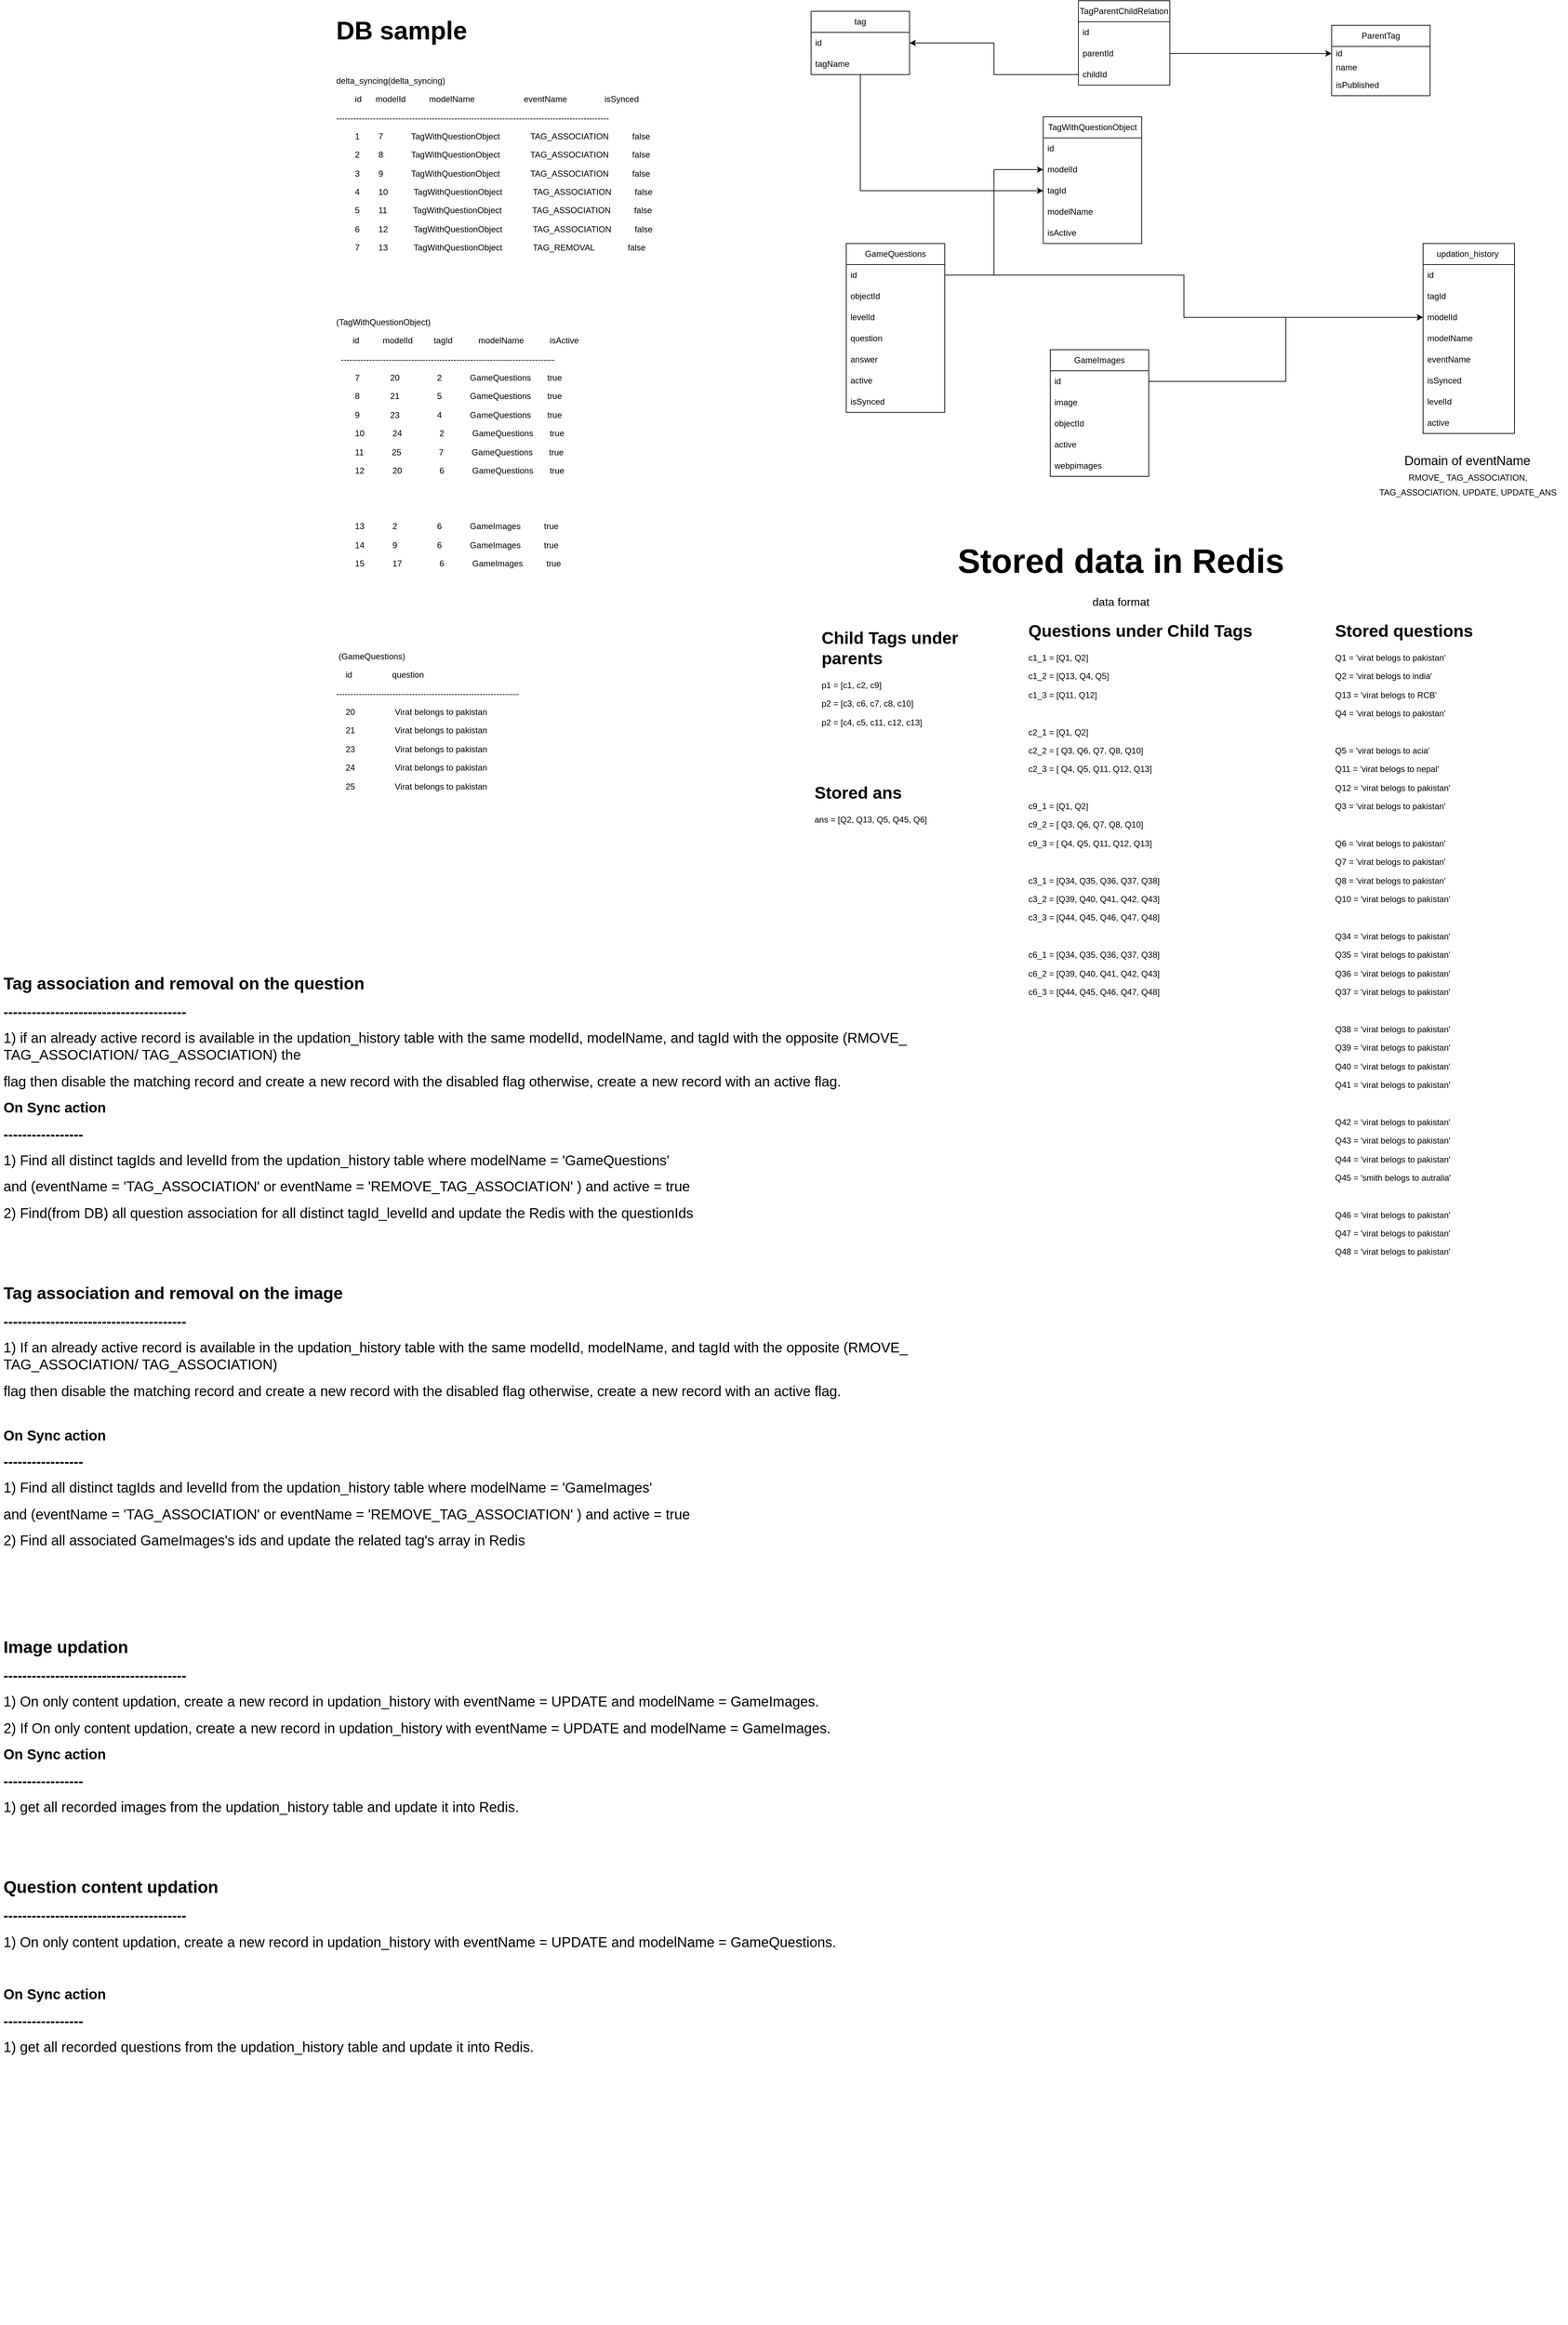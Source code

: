 <mxfile version="20.8.1" type="github">
  <diagram id="pn7QtyfDzhDfdzI91Lx6" name="Page-1">
    <mxGraphModel dx="3817" dy="2178" grid="1" gridSize="10" guides="1" tooltips="1" connect="1" arrows="1" fold="1" page="1" pageScale="1" pageWidth="827" pageHeight="1169" math="0" shadow="0">
      <root>
        <mxCell id="0" />
        <mxCell id="1" parent="0" />
        <mxCell id="H_lcCwCGOFw28XVvDMrc-1" value="TagWithQuestionObject" style="swimlane;fontStyle=0;childLayout=stackLayout;horizontal=1;startSize=30;horizontalStack=0;resizeParent=1;resizeParentMax=0;resizeLast=0;collapsible=1;marginBottom=0;whiteSpace=wrap;html=1;" parent="1" vertex="1">
          <mxGeometry x="40" y="109" width="140" height="180" as="geometry">
            <mxRectangle x="-160" y="110" width="170" height="30" as="alternateBounds" />
          </mxGeometry>
        </mxCell>
        <mxCell id="H_lcCwCGOFw28XVvDMrc-2" value="&lt;div style=&quot;text-align: center;&quot;&gt;&lt;span style=&quot;background-color: initial;&quot;&gt;id&lt;/span&gt;&lt;/div&gt;" style="text;strokeColor=none;fillColor=none;align=left;verticalAlign=middle;spacingLeft=4;spacingRight=4;overflow=hidden;points=[[0,0.5],[1,0.5]];portConstraint=eastwest;rotatable=0;whiteSpace=wrap;html=1;" parent="H_lcCwCGOFw28XVvDMrc-1" vertex="1">
          <mxGeometry y="30" width="140" height="30" as="geometry" />
        </mxCell>
        <mxCell id="H_lcCwCGOFw28XVvDMrc-26" value="&lt;span style=&quot;text-align: center;&quot;&gt;modelId&lt;/span&gt;" style="text;strokeColor=none;fillColor=none;align=left;verticalAlign=middle;spacingLeft=4;spacingRight=4;overflow=hidden;points=[[0,0.5],[1,0.5]];portConstraint=eastwest;rotatable=0;whiteSpace=wrap;html=1;" parent="H_lcCwCGOFw28XVvDMrc-1" vertex="1">
          <mxGeometry y="60" width="140" height="30" as="geometry" />
        </mxCell>
        <mxCell id="H_lcCwCGOFw28XVvDMrc-3" value="&lt;div style=&quot;border-color: var(--border-color); text-align: center;&quot;&gt;tagId&lt;/div&gt;" style="text;strokeColor=none;fillColor=none;align=left;verticalAlign=middle;spacingLeft=4;spacingRight=4;overflow=hidden;points=[[0,0.5],[1,0.5]];portConstraint=eastwest;rotatable=0;whiteSpace=wrap;html=1;" parent="H_lcCwCGOFw28XVvDMrc-1" vertex="1">
          <mxGeometry y="90" width="140" height="30" as="geometry" />
        </mxCell>
        <mxCell id="H_lcCwCGOFw28XVvDMrc-4" value="&lt;div style=&quot;border-color: var(--border-color); text-align: center;&quot;&gt;modelName&lt;/div&gt;" style="text;strokeColor=none;fillColor=none;align=left;verticalAlign=middle;spacingLeft=4;spacingRight=4;overflow=hidden;points=[[0,0.5],[1,0.5]];portConstraint=eastwest;rotatable=0;whiteSpace=wrap;html=1;" parent="H_lcCwCGOFw28XVvDMrc-1" vertex="1">
          <mxGeometry y="120" width="140" height="30" as="geometry" />
        </mxCell>
        <mxCell id="H_lcCwCGOFw28XVvDMrc-7" value="&lt;span style=&quot;text-align: center;&quot;&gt;isActive&lt;/span&gt;" style="text;strokeColor=none;fillColor=none;align=left;verticalAlign=middle;spacingLeft=4;spacingRight=4;overflow=hidden;points=[[0,0.5],[1,0.5]];portConstraint=eastwest;rotatable=0;whiteSpace=wrap;html=1;" parent="H_lcCwCGOFw28XVvDMrc-1" vertex="1">
          <mxGeometry y="150" width="140" height="30" as="geometry" />
        </mxCell>
        <mxCell id="H_lcCwCGOFw28XVvDMrc-8" value="TagParentChildRelation" style="swimlane;fontStyle=0;childLayout=stackLayout;horizontal=1;startSize=30;horizontalStack=0;resizeParent=1;resizeParentMax=0;resizeLast=0;collapsible=1;marginBottom=0;whiteSpace=wrap;html=1;" parent="1" vertex="1">
          <mxGeometry x="90" y="-56" width="130" height="120" as="geometry">
            <mxRectangle x="-160" y="110" width="170" height="30" as="alternateBounds" />
          </mxGeometry>
        </mxCell>
        <mxCell id="H_lcCwCGOFw28XVvDMrc-9" value="&lt;div style=&quot;text-align: center;&quot;&gt;id&lt;/div&gt;" style="text;strokeColor=none;fillColor=none;align=left;verticalAlign=middle;spacingLeft=4;spacingRight=4;overflow=hidden;points=[[0,0.5],[1,0.5]];portConstraint=eastwest;rotatable=0;whiteSpace=wrap;html=1;" parent="H_lcCwCGOFw28XVvDMrc-8" vertex="1">
          <mxGeometry y="30" width="130" height="30" as="geometry" />
        </mxCell>
        <mxCell id="H_lcCwCGOFw28XVvDMrc-24" value="&lt;div style=&quot;text-align: center;&quot;&gt;&lt;span style=&quot;background-color: initial;&quot;&gt;parentId&lt;/span&gt;&lt;/div&gt;" style="text;strokeColor=none;fillColor=none;align=left;verticalAlign=middle;spacingLeft=4;spacingRight=4;overflow=hidden;points=[[0,0.5],[1,0.5]];portConstraint=eastwest;rotatable=0;whiteSpace=wrap;html=1;" parent="H_lcCwCGOFw28XVvDMrc-8" vertex="1">
          <mxGeometry y="60" width="130" height="30" as="geometry" />
        </mxCell>
        <mxCell id="H_lcCwCGOFw28XVvDMrc-10" value="&lt;div style=&quot;border-color: var(--border-color); text-align: center;&quot;&gt;childId&lt;br&gt;&lt;/div&gt;" style="text;strokeColor=none;fillColor=none;align=left;verticalAlign=middle;spacingLeft=4;spacingRight=4;overflow=hidden;points=[[0,0.5],[1,0.5]];portConstraint=eastwest;rotatable=0;whiteSpace=wrap;html=1;" parent="H_lcCwCGOFw28XVvDMrc-8" vertex="1">
          <mxGeometry y="90" width="130" height="30" as="geometry" />
        </mxCell>
        <mxCell id="H_lcCwCGOFw28XVvDMrc-41" style="edgeStyle=orthogonalEdgeStyle;rounded=0;orthogonalLoop=1;jettySize=auto;html=1;entryX=0;entryY=0.5;entryDx=0;entryDy=0;" parent="1" source="H_lcCwCGOFw28XVvDMrc-14" target="H_lcCwCGOFw28XVvDMrc-3" edge="1">
          <mxGeometry relative="1" as="geometry" />
        </mxCell>
        <mxCell id="H_lcCwCGOFw28XVvDMrc-14" value="tag" style="swimlane;fontStyle=0;childLayout=stackLayout;horizontal=1;startSize=30;horizontalStack=0;resizeParent=1;resizeParentMax=0;resizeLast=0;collapsible=1;marginBottom=0;whiteSpace=wrap;html=1;" parent="1" vertex="1">
          <mxGeometry x="-290" y="-41" width="140" height="90" as="geometry">
            <mxRectangle x="-160" y="110" width="170" height="30" as="alternateBounds" />
          </mxGeometry>
        </mxCell>
        <mxCell id="H_lcCwCGOFw28XVvDMrc-15" value="&lt;div style=&quot;text-align: center;&quot;&gt;id&lt;/div&gt;" style="text;strokeColor=none;fillColor=none;align=left;verticalAlign=middle;spacingLeft=4;spacingRight=4;overflow=hidden;points=[[0,0.5],[1,0.5]];portConstraint=eastwest;rotatable=0;whiteSpace=wrap;html=1;" parent="H_lcCwCGOFw28XVvDMrc-14" vertex="1">
          <mxGeometry y="30" width="140" height="30" as="geometry" />
        </mxCell>
        <mxCell id="H_lcCwCGOFw28XVvDMrc-22" value="&lt;div style=&quot;text-align: center;&quot;&gt;tagName&lt;/div&gt;" style="text;strokeColor=none;fillColor=none;align=left;verticalAlign=middle;spacingLeft=4;spacingRight=4;overflow=hidden;points=[[0,0.5],[1,0.5]];portConstraint=eastwest;rotatable=0;whiteSpace=wrap;html=1;" parent="H_lcCwCGOFw28XVvDMrc-14" vertex="1">
          <mxGeometry y="60" width="140" height="30" as="geometry" />
        </mxCell>
        <mxCell id="H_lcCwCGOFw28XVvDMrc-18" value="&lt;span style=&quot;&quot;&gt;ParentTag&lt;/span&gt;" style="swimlane;fontStyle=0;childLayout=stackLayout;horizontal=1;startSize=30;horizontalStack=0;resizeParent=1;resizeParentMax=0;resizeLast=0;collapsible=1;marginBottom=0;whiteSpace=wrap;html=1;" parent="1" vertex="1">
          <mxGeometry x="450" y="-21" width="140" height="100" as="geometry">
            <mxRectangle x="-160" y="110" width="170" height="30" as="alternateBounds" />
          </mxGeometry>
        </mxCell>
        <mxCell id="H_lcCwCGOFw28XVvDMrc-19" value="&lt;div style=&quot;text-align: center;&quot;&gt;id&lt;/div&gt;" style="text;strokeColor=none;fillColor=none;align=left;verticalAlign=middle;spacingLeft=4;spacingRight=4;overflow=hidden;points=[[0,0.5],[1,0.5]];portConstraint=eastwest;rotatable=0;whiteSpace=wrap;html=1;" parent="H_lcCwCGOFw28XVvDMrc-18" vertex="1">
          <mxGeometry y="30" width="140" height="20" as="geometry" />
        </mxCell>
        <mxCell id="H_lcCwCGOFw28XVvDMrc-25" value="&lt;div style=&quot;text-align: center;&quot;&gt;&lt;span style=&quot;&quot;&gt;name&lt;/span&gt;&lt;br&gt;&lt;/div&gt;" style="text;strokeColor=none;fillColor=none;align=left;verticalAlign=middle;spacingLeft=4;spacingRight=4;overflow=hidden;points=[[0,0.5],[1,0.5]];portConstraint=eastwest;rotatable=0;whiteSpace=wrap;html=1;" parent="H_lcCwCGOFw28XVvDMrc-18" vertex="1">
          <mxGeometry y="50" width="140" height="20" as="geometry" />
        </mxCell>
        <mxCell id="H_lcCwCGOFw28XVvDMrc-20" value="&lt;div style=&quot;border-color: var(--border-color); text-align: center;&quot;&gt;&lt;span style=&quot;&quot;&gt;isPublished&lt;/span&gt;&lt;br&gt;&lt;/div&gt;" style="text;strokeColor=none;fillColor=none;align=left;verticalAlign=middle;spacingLeft=4;spacingRight=4;overflow=hidden;points=[[0,0.5],[1,0.5]];portConstraint=eastwest;rotatable=0;whiteSpace=wrap;html=1;" parent="H_lcCwCGOFw28XVvDMrc-18" vertex="1">
          <mxGeometry y="70" width="140" height="30" as="geometry" />
        </mxCell>
        <mxCell id="H_lcCwCGOFw28XVvDMrc-29" style="edgeStyle=orthogonalEdgeStyle;rounded=0;orthogonalLoop=1;jettySize=auto;html=1;entryX=0;entryY=0.5;entryDx=0;entryDy=0;" parent="1" source="H_lcCwCGOFw28XVvDMrc-24" target="H_lcCwCGOFw28XVvDMrc-19" edge="1">
          <mxGeometry relative="1" as="geometry" />
        </mxCell>
        <mxCell id="H_lcCwCGOFw28XVvDMrc-30" style="edgeStyle=orthogonalEdgeStyle;rounded=0;orthogonalLoop=1;jettySize=auto;html=1;entryX=1;entryY=0.5;entryDx=0;entryDy=0;" parent="1" source="H_lcCwCGOFw28XVvDMrc-10" target="H_lcCwCGOFw28XVvDMrc-15" edge="1">
          <mxGeometry relative="1" as="geometry" />
        </mxCell>
        <mxCell id="H_lcCwCGOFw28XVvDMrc-32" value="&lt;div style=&quot;border-color: var(--border-color);&quot;&gt;GameQuestions&lt;/div&gt;" style="swimlane;fontStyle=0;childLayout=stackLayout;horizontal=1;startSize=30;horizontalStack=0;resizeParent=1;resizeParentMax=0;resizeLast=0;collapsible=1;marginBottom=0;whiteSpace=wrap;html=1;" parent="1" vertex="1">
          <mxGeometry x="-240" y="289" width="140" height="240" as="geometry">
            <mxRectangle x="-160" y="110" width="170" height="30" as="alternateBounds" />
          </mxGeometry>
        </mxCell>
        <mxCell id="H_lcCwCGOFw28XVvDMrc-33" value="&lt;div style=&quot;text-align: center;&quot;&gt;&lt;span style=&quot;background-color: initial;&quot;&gt;id&lt;/span&gt;&lt;/div&gt;" style="text;strokeColor=none;fillColor=none;align=left;verticalAlign=middle;spacingLeft=4;spacingRight=4;overflow=hidden;points=[[0,0.5],[1,0.5]];portConstraint=eastwest;rotatable=0;whiteSpace=wrap;html=1;" parent="H_lcCwCGOFw28XVvDMrc-32" vertex="1">
          <mxGeometry y="30" width="140" height="30" as="geometry" />
        </mxCell>
        <mxCell id="H_lcCwCGOFw28XVvDMrc-34" value="&lt;div style=&quot;border-color: var(--border-color); text-align: center;&quot;&gt;objectId&lt;/div&gt;" style="text;strokeColor=none;fillColor=none;align=left;verticalAlign=middle;spacingLeft=4;spacingRight=4;overflow=hidden;points=[[0,0.5],[1,0.5]];portConstraint=eastwest;rotatable=0;whiteSpace=wrap;html=1;" parent="H_lcCwCGOFw28XVvDMrc-32" vertex="1">
          <mxGeometry y="60" width="140" height="30" as="geometry" />
        </mxCell>
        <mxCell id="H_lcCwCGOFw28XVvDMrc-35" value="&lt;div style=&quot;border-color: var(--border-color); text-align: center;&quot;&gt;&lt;div style=&quot;border-color: var(--border-color);&quot;&gt;levelId&lt;/div&gt;&lt;/div&gt;" style="text;strokeColor=none;fillColor=none;align=left;verticalAlign=middle;spacingLeft=4;spacingRight=4;overflow=hidden;points=[[0,0.5],[1,0.5]];portConstraint=eastwest;rotatable=0;whiteSpace=wrap;html=1;" parent="H_lcCwCGOFw28XVvDMrc-32" vertex="1">
          <mxGeometry y="90" width="140" height="30" as="geometry" />
        </mxCell>
        <mxCell id="H_lcCwCGOFw28XVvDMrc-36" value="&lt;div style=&quot;border-color: var(--border-color); text-align: center;&quot;&gt;&lt;div style=&quot;border-color: var(--border-color);&quot;&gt;question&lt;/div&gt;&lt;/div&gt;" style="text;strokeColor=none;fillColor=none;align=left;verticalAlign=middle;spacingLeft=4;spacingRight=4;overflow=hidden;points=[[0,0.5],[1,0.5]];portConstraint=eastwest;rotatable=0;whiteSpace=wrap;html=1;" parent="H_lcCwCGOFw28XVvDMrc-32" vertex="1">
          <mxGeometry y="120" width="140" height="30" as="geometry" />
        </mxCell>
        <mxCell id="H_lcCwCGOFw28XVvDMrc-37" value="&lt;div style=&quot;border-color: var(--border-color); text-align: center;&quot;&gt;answer&lt;/div&gt;" style="text;strokeColor=none;fillColor=none;align=left;verticalAlign=middle;spacingLeft=4;spacingRight=4;overflow=hidden;points=[[0,0.5],[1,0.5]];portConstraint=eastwest;rotatable=0;whiteSpace=wrap;html=1;" parent="H_lcCwCGOFw28XVvDMrc-32" vertex="1">
          <mxGeometry y="150" width="140" height="30" as="geometry" />
        </mxCell>
        <mxCell id="H_lcCwCGOFw28XVvDMrc-38" value="&lt;div style=&quot;border-color: var(--border-color); text-align: center;&quot;&gt;active&lt;/div&gt;" style="text;strokeColor=none;fillColor=none;align=left;verticalAlign=middle;spacingLeft=4;spacingRight=4;overflow=hidden;points=[[0,0.5],[1,0.5]];portConstraint=eastwest;rotatable=0;whiteSpace=wrap;html=1;" parent="H_lcCwCGOFw28XVvDMrc-32" vertex="1">
          <mxGeometry y="180" width="140" height="30" as="geometry" />
        </mxCell>
        <mxCell id="H_lcCwCGOFw28XVvDMrc-39" value="&lt;span style=&quot;text-align: center;&quot;&gt;isSynced&lt;/span&gt;" style="text;strokeColor=none;fillColor=none;align=left;verticalAlign=middle;spacingLeft=4;spacingRight=4;overflow=hidden;points=[[0,0.5],[1,0.5]];portConstraint=eastwest;rotatable=0;whiteSpace=wrap;html=1;" parent="H_lcCwCGOFw28XVvDMrc-32" vertex="1">
          <mxGeometry y="210" width="140" height="30" as="geometry" />
        </mxCell>
        <mxCell id="H_lcCwCGOFw28XVvDMrc-40" style="edgeStyle=orthogonalEdgeStyle;rounded=0;orthogonalLoop=1;jettySize=auto;html=1;entryX=0;entryY=0.5;entryDx=0;entryDy=0;" parent="1" source="H_lcCwCGOFw28XVvDMrc-33" target="H_lcCwCGOFw28XVvDMrc-26" edge="1">
          <mxGeometry relative="1" as="geometry" />
        </mxCell>
        <mxCell id="H_lcCwCGOFw28XVvDMrc-42" value="&lt;h1&gt;Child Tags under parents&amp;nbsp;&lt;/h1&gt;&lt;p&gt;p1 = [c1, c2, c9]&lt;/p&gt;&lt;p&gt;p2 = [c3, c6, c7, c8, c10]&lt;/p&gt;&lt;p&gt;p2 = [c4, c5, c11, c12, c13]&lt;/p&gt;" style="text;html=1;strokeColor=none;fillColor=none;spacing=5;spacingTop=-20;whiteSpace=wrap;overflow=hidden;rounded=0;" parent="1" vertex="1">
          <mxGeometry x="-280" y="830" width="270" height="150" as="geometry" />
        </mxCell>
        <mxCell id="H_lcCwCGOFw28XVvDMrc-43" value="&lt;h1&gt;Questions under Child Tags&lt;/h1&gt;&lt;p&gt;c1_1 = [Q1, Q2]&lt;/p&gt;&lt;p&gt;c1_2 = [Q13, Q4, Q5]&lt;/p&gt;&lt;p&gt;c1_3 = [Q11, Q12]&lt;/p&gt;&lt;p&gt;&lt;br&gt;&lt;/p&gt;&lt;p&gt;c2_1 = [Q1, Q2]&lt;/p&gt;&lt;p&gt;c2_2 = [ Q3, Q6, Q7, Q8, Q10]&lt;/p&gt;&lt;p&gt;c2_3 = [ Q4, Q5, Q11, Q12, Q13]&lt;/p&gt;&lt;p&gt;&lt;br&gt;&lt;/p&gt;&lt;p&gt;c9_1 = [Q1, Q2]&lt;/p&gt;&lt;p&gt;c9_2 = [ Q3, Q6, Q7, Q8, Q10]&lt;/p&gt;&lt;p&gt;c9_3 = [ Q4, Q5, Q11, Q12, Q13]&lt;/p&gt;&lt;p&gt;&lt;br&gt;&lt;/p&gt;&lt;p&gt;c3_1 = [Q34, Q35, Q36, Q37, Q38]&lt;/p&gt;&lt;p&gt;c3_2 = [Q39, Q40, Q41, Q42, Q43]&lt;/p&gt;&lt;p&gt;c3_3 = [Q44, Q45, Q46, Q47, Q48]&lt;/p&gt;&lt;p&gt;&lt;br&gt;&lt;/p&gt;&lt;p&gt;c6_1 = [Q34, Q35, Q36, Q37, Q38]&lt;/p&gt;&lt;p&gt;c6_2 = [Q39, Q40, Q41, Q42, Q43]&lt;/p&gt;&lt;p&gt;c6_3 = [Q44, Q45, Q46, Q47, Q48]&lt;/p&gt;" style="text;html=1;strokeColor=none;fillColor=none;spacing=5;spacingTop=-20;whiteSpace=wrap;overflow=hidden;rounded=0;" parent="1" vertex="1">
          <mxGeometry x="14" y="820" width="400" height="590" as="geometry" />
        </mxCell>
        <mxCell id="H_lcCwCGOFw28XVvDMrc-44" value="&lt;h1&gt;Stored questions&amp;nbsp;&lt;/h1&gt;&lt;p&gt;Q1 = &#39;virat belogs to pakistan&#39;&amp;nbsp;&lt;/p&gt;&lt;p&gt;Q2 = &#39;virat belogs to india&#39;&amp;nbsp;&lt;/p&gt;&lt;p&gt;Q13 = &#39;virat belogs to RCB&#39;&lt;/p&gt;&lt;p&gt;Q4 = &#39;virat belogs to pakistan&#39;&lt;/p&gt;&lt;p&gt;&lt;br&gt;&lt;/p&gt;&lt;p&gt;Q5 = &#39;virat belogs to acia&#39;&amp;nbsp;&lt;/p&gt;&lt;p&gt;Q11 = &#39;virat belogs to nepal&#39;&lt;/p&gt;&lt;p&gt;Q12 = &#39;virat belogs to pakistan&#39;&lt;/p&gt;&lt;p&gt;Q3 = &#39;virat belogs to pakistan&#39;&lt;/p&gt;&lt;p&gt;&lt;br&gt;&lt;/p&gt;&lt;p&gt;Q6 = &#39;virat belogs to pakistan&#39;&amp;nbsp;&lt;/p&gt;&lt;p&gt;Q7 = &#39;virat belogs to pakistan&#39;&amp;nbsp;&lt;/p&gt;&lt;p&gt;Q8 = &#39;virat belogs to pakistan&#39;&amp;nbsp;&lt;/p&gt;&lt;p&gt;Q10 = &#39;virat belogs to pakistan&#39;&lt;/p&gt;&lt;p&gt;&lt;br&gt;&lt;/p&gt;&lt;p&gt;Q34 = &#39;virat belogs to pakistan&#39;&lt;/p&gt;&lt;p&gt;Q35 = &#39;virat belogs to pakistan&#39;&lt;/p&gt;&lt;p&gt;Q36 = &#39;virat belogs to pakistan&#39;&lt;/p&gt;&lt;p&gt;Q37 = &#39;virat belogs to pakistan&#39;&lt;/p&gt;&lt;p&gt;&lt;br&gt;&lt;/p&gt;&lt;p&gt;Q38 = &#39;virat belogs to pakistan&#39;&lt;/p&gt;&lt;p&gt;Q39 = &#39;virat belogs to pakistan&#39;&lt;/p&gt;&lt;p&gt;Q40 = &#39;virat belogs to pakistan&#39;&lt;/p&gt;&lt;p&gt;Q41 = &#39;virat belogs to pakistan&#39;&lt;/p&gt;&lt;p&gt;&lt;br&gt;&lt;/p&gt;&lt;p&gt;Q42 = &#39;virat belogs to pakistan&#39;&lt;/p&gt;&lt;p&gt;Q43 = &#39;virat belogs to pakistan&#39;&lt;/p&gt;&lt;p&gt;Q44 = &#39;virat belogs to pakistan&#39;&lt;/p&gt;&lt;p&gt;Q45 = &#39;smith belogs to autralia&#39;&lt;/p&gt;&lt;p&gt;&lt;br&gt;&lt;/p&gt;&lt;p&gt;Q46 = &#39;virat belogs to pakistan&#39;&lt;/p&gt;&lt;p&gt;Q47 = &#39;virat belogs to pakistan&#39;&lt;/p&gt;&lt;p&gt;Q48 = &#39;virat belogs to pakistan&#39;&lt;/p&gt;" style="text;html=1;strokeColor=none;fillColor=none;spacing=5;spacingTop=-20;whiteSpace=wrap;overflow=hidden;rounded=0;" parent="1" vertex="1">
          <mxGeometry x="450" y="820" width="326" height="970" as="geometry" />
        </mxCell>
        <mxCell id="H_lcCwCGOFw28XVvDMrc-45" value="&lt;h1&gt;Stored ans&lt;/h1&gt;&lt;p&gt;ans = [Q2, Q13, Q5, Q45, Q6]&lt;br&gt;&lt;/p&gt;" style="text;html=1;strokeColor=none;fillColor=none;spacing=5;spacingTop=-20;whiteSpace=wrap;overflow=hidden;rounded=0;" parent="1" vertex="1">
          <mxGeometry x="-290" y="1050" width="270" height="120" as="geometry" />
        </mxCell>
        <mxCell id="H_lcCwCGOFw28XVvDMrc-47" value="updation_history&amp;nbsp;" style="swimlane;fontStyle=0;childLayout=stackLayout;horizontal=1;startSize=30;horizontalStack=0;resizeParent=1;resizeParentMax=0;resizeLast=0;collapsible=1;marginBottom=0;whiteSpace=wrap;html=1;" parent="1" vertex="1">
          <mxGeometry x="580" y="289" width="130" height="270" as="geometry">
            <mxRectangle x="-160" y="110" width="170" height="30" as="alternateBounds" />
          </mxGeometry>
        </mxCell>
        <mxCell id="H_lcCwCGOFw28XVvDMrc-48" value="&lt;div style=&quot;text-align: center;&quot;&gt;id&lt;/div&gt;" style="text;strokeColor=none;fillColor=none;align=left;verticalAlign=middle;spacingLeft=4;spacingRight=4;overflow=hidden;points=[[0,0.5],[1,0.5]];portConstraint=eastwest;rotatable=0;whiteSpace=wrap;html=1;" parent="H_lcCwCGOFw28XVvDMrc-47" vertex="1">
          <mxGeometry y="30" width="130" height="30" as="geometry" />
        </mxCell>
        <mxCell id="H_lcCwCGOFw28XVvDMrc-49" value="&lt;div style=&quot;text-align: center;&quot;&gt;tagId&lt;/div&gt;" style="text;strokeColor=none;fillColor=none;align=left;verticalAlign=middle;spacingLeft=4;spacingRight=4;overflow=hidden;points=[[0,0.5],[1,0.5]];portConstraint=eastwest;rotatable=0;whiteSpace=wrap;html=1;" parent="H_lcCwCGOFw28XVvDMrc-47" vertex="1">
          <mxGeometry y="60" width="130" height="30" as="geometry" />
        </mxCell>
        <mxCell id="3YCr8QV62pMO8RFJuPsM-1" value="&lt;div style=&quot;text-align: center;&quot;&gt;modelId&lt;/div&gt;" style="text;strokeColor=none;fillColor=none;align=left;verticalAlign=middle;spacingLeft=4;spacingRight=4;overflow=hidden;points=[[0,0.5],[1,0.5]];portConstraint=eastwest;rotatable=0;whiteSpace=wrap;html=1;" vertex="1" parent="H_lcCwCGOFw28XVvDMrc-47">
          <mxGeometry y="90" width="130" height="30" as="geometry" />
        </mxCell>
        <mxCell id="H_lcCwCGOFw28XVvDMrc-50" value="&lt;div style=&quot;border-color: var(--border-color); text-align: center;&quot;&gt;modelName&lt;/div&gt;" style="text;strokeColor=none;fillColor=none;align=left;verticalAlign=middle;spacingLeft=4;spacingRight=4;overflow=hidden;points=[[0,0.5],[1,0.5]];portConstraint=eastwest;rotatable=0;whiteSpace=wrap;html=1;" parent="H_lcCwCGOFw28XVvDMrc-47" vertex="1">
          <mxGeometry y="120" width="130" height="30" as="geometry" />
        </mxCell>
        <mxCell id="H_lcCwCGOFw28XVvDMrc-51" value="&lt;div style=&quot;border-color: var(--border-color); text-align: center;&quot;&gt;eventName&lt;/div&gt;" style="text;strokeColor=none;fillColor=none;align=left;verticalAlign=middle;spacingLeft=4;spacingRight=4;overflow=hidden;points=[[0,0.5],[1,0.5]];portConstraint=eastwest;rotatable=0;whiteSpace=wrap;html=1;" parent="H_lcCwCGOFw28XVvDMrc-47" vertex="1">
          <mxGeometry y="150" width="130" height="30" as="geometry" />
        </mxCell>
        <mxCell id="H_lcCwCGOFw28XVvDMrc-52" value="&lt;div style=&quot;border-color: var(--border-color); text-align: center;&quot;&gt;isSynced&lt;br&gt;&lt;/div&gt;" style="text;strokeColor=none;fillColor=none;align=left;verticalAlign=middle;spacingLeft=4;spacingRight=4;overflow=hidden;points=[[0,0.5],[1,0.5]];portConstraint=eastwest;rotatable=0;whiteSpace=wrap;html=1;" parent="H_lcCwCGOFw28XVvDMrc-47" vertex="1">
          <mxGeometry y="180" width="130" height="30" as="geometry" />
        </mxCell>
        <mxCell id="3YCr8QV62pMO8RFJuPsM-49" value="&lt;div style=&quot;border-color: var(--border-color); text-align: center;&quot;&gt;levelId&lt;/div&gt;" style="text;strokeColor=none;fillColor=none;align=left;verticalAlign=middle;spacingLeft=4;spacingRight=4;overflow=hidden;points=[[0,0.5],[1,0.5]];portConstraint=eastwest;rotatable=0;whiteSpace=wrap;html=1;" vertex="1" parent="H_lcCwCGOFw28XVvDMrc-47">
          <mxGeometry y="210" width="130" height="30" as="geometry" />
        </mxCell>
        <mxCell id="3YCr8QV62pMO8RFJuPsM-57" value="&lt;div style=&quot;border-color: var(--border-color); text-align: center;&quot;&gt;active&lt;/div&gt;" style="text;strokeColor=none;fillColor=none;align=left;verticalAlign=middle;spacingLeft=4;spacingRight=4;overflow=hidden;points=[[0,0.5],[1,0.5]];portConstraint=eastwest;rotatable=0;whiteSpace=wrap;html=1;" vertex="1" parent="H_lcCwCGOFw28XVvDMrc-47">
          <mxGeometry y="240" width="130" height="30" as="geometry" />
        </mxCell>
        <mxCell id="H_lcCwCGOFw28XVvDMrc-56" value="&lt;h1&gt;&lt;font style=&quot;font-size: 36px;&quot;&gt;DB sample&lt;/font&gt;&lt;/h1&gt;&lt;p&gt;&lt;br&gt;&lt;/p&gt;&lt;p&gt;delta_syncing(delta_syncing)&lt;/p&gt;&lt;p&gt;&amp;nbsp; &amp;nbsp; &amp;nbsp; &amp;nbsp; id&amp;nbsp; &amp;nbsp; &amp;nbsp; modelId&amp;nbsp; &amp;nbsp; &amp;nbsp; &amp;nbsp; &amp;nbsp; modelName&amp;nbsp; &amp;nbsp; &amp;nbsp; &amp;nbsp; &amp;nbsp; &amp;nbsp; &amp;nbsp; &amp;nbsp; &amp;nbsp; &amp;nbsp; &amp;nbsp;eventName&amp;nbsp; &amp;nbsp; &amp;nbsp; &amp;nbsp; &amp;nbsp; &amp;nbsp; &amp;nbsp; &amp;nbsp; isSynced&lt;/p&gt;&lt;p&gt;-------------------------------------------------------------------------------------------------&lt;/p&gt;&lt;p&gt;&amp;nbsp; &amp;nbsp; &amp;nbsp; &amp;nbsp; 1&amp;nbsp; &amp;nbsp; &amp;nbsp; &amp;nbsp; 7&amp;nbsp; &amp;nbsp; &amp;nbsp; &amp;nbsp; &amp;nbsp; &amp;nbsp; TagWithQuestionObject&amp;nbsp; &amp;nbsp; &amp;nbsp; &amp;nbsp; &amp;nbsp; &amp;nbsp; &amp;nbsp;TAG_ASSOCIATION&amp;nbsp; &amp;nbsp; &amp;nbsp; &amp;nbsp; &amp;nbsp; false&lt;/p&gt;&lt;p&gt;&amp;nbsp; &amp;nbsp; &amp;nbsp; &amp;nbsp; 2&amp;nbsp; &amp;nbsp; &amp;nbsp; &amp;nbsp; 8&amp;nbsp; &amp;nbsp; &amp;nbsp; &amp;nbsp; &amp;nbsp; &amp;nbsp; TagWithQuestionObject&amp;nbsp; &amp;nbsp; &amp;nbsp; &amp;nbsp; &amp;nbsp; &amp;nbsp; &amp;nbsp;TAG_ASSOCIATION&amp;nbsp; &amp;nbsp; &amp;nbsp; &amp;nbsp; &amp;nbsp; false&lt;/p&gt;&lt;p&gt;&amp;nbsp; &amp;nbsp; &amp;nbsp; &amp;nbsp; 3&amp;nbsp; &amp;nbsp; &amp;nbsp; &amp;nbsp; 9&amp;nbsp; &amp;nbsp; &amp;nbsp; &amp;nbsp; &amp;nbsp; &amp;nbsp; TagWithQuestionObject&amp;nbsp; &amp;nbsp; &amp;nbsp; &amp;nbsp; &amp;nbsp; &amp;nbsp; &amp;nbsp;TAG_ASSOCIATION&amp;nbsp; &amp;nbsp; &amp;nbsp; &amp;nbsp; &amp;nbsp; false&lt;/p&gt;&lt;p&gt;&amp;nbsp; &amp;nbsp; &amp;nbsp; &amp;nbsp; 4&amp;nbsp; &amp;nbsp; &amp;nbsp; &amp;nbsp; 10&amp;nbsp; &amp;nbsp; &amp;nbsp; &amp;nbsp; &amp;nbsp; &amp;nbsp;TagWithQuestionObject&amp;nbsp; &amp;nbsp; &amp;nbsp; &amp;nbsp; &amp;nbsp; &amp;nbsp; &amp;nbsp;TAG_ASSOCIATION&amp;nbsp; &amp;nbsp; &amp;nbsp; &amp;nbsp; &amp;nbsp; false&lt;/p&gt;&lt;p&gt;&amp;nbsp; &amp;nbsp; &amp;nbsp; &amp;nbsp; 5&amp;nbsp; &amp;nbsp; &amp;nbsp; &amp;nbsp; 11&amp;nbsp; &amp;nbsp; &amp;nbsp; &amp;nbsp; &amp;nbsp; &amp;nbsp;TagWithQuestionObject&amp;nbsp; &amp;nbsp; &amp;nbsp; &amp;nbsp; &amp;nbsp; &amp;nbsp; &amp;nbsp;TAG_ASSOCIATION&amp;nbsp; &amp;nbsp; &amp;nbsp; &amp;nbsp; &amp;nbsp; false&amp;nbsp; &amp;nbsp; &amp;nbsp; &amp;nbsp; &amp;nbsp;&lt;/p&gt;&lt;p&gt;&amp;nbsp; &amp;nbsp; &amp;nbsp; &amp;nbsp; 6&amp;nbsp; &amp;nbsp; &amp;nbsp; &amp;nbsp; 12&amp;nbsp; &amp;nbsp; &amp;nbsp; &amp;nbsp; &amp;nbsp; &amp;nbsp;TagWithQuestionObject&amp;nbsp; &amp;nbsp; &amp;nbsp; &amp;nbsp; &amp;nbsp; &amp;nbsp; &amp;nbsp;TAG_ASSOCIATION&amp;nbsp; &amp;nbsp; &amp;nbsp; &amp;nbsp; &amp;nbsp; false&amp;nbsp; &amp;nbsp; &amp;nbsp; &amp;nbsp; &amp;nbsp;&lt;/p&gt;&lt;p&gt;&amp;nbsp; &amp;nbsp; &amp;nbsp; &amp;nbsp; 7&amp;nbsp; &amp;nbsp; &amp;nbsp; &amp;nbsp; 13&amp;nbsp; &amp;nbsp; &amp;nbsp; &amp;nbsp; &amp;nbsp; &amp;nbsp;TagWithQuestionObject&amp;nbsp; &amp;nbsp; &amp;nbsp; &amp;nbsp; &amp;nbsp; &amp;nbsp; &amp;nbsp;TAG_REMOVAL&amp;nbsp; &amp;nbsp; &amp;nbsp; &amp;nbsp; &amp;nbsp; &amp;nbsp; &amp;nbsp; false&amp;nbsp; &amp;nbsp;&amp;nbsp;&lt;/p&gt;&lt;p&gt;&lt;br&gt;&lt;/p&gt;&lt;p&gt;&lt;br&gt;&lt;/p&gt;&lt;p&gt;&lt;br&gt;&lt;/p&gt;&lt;p&gt;(TagWithQuestionObject)&lt;/p&gt;&lt;p&gt;&amp;nbsp; &amp;nbsp; &amp;nbsp; &amp;nbsp;id&amp;nbsp; &amp;nbsp; &amp;nbsp; &amp;nbsp; &amp;nbsp; modelId&amp;nbsp; &amp;nbsp; &amp;nbsp; &amp;nbsp; &amp;nbsp;tagId&amp;nbsp; &amp;nbsp; &amp;nbsp; &amp;nbsp; &amp;nbsp; &amp;nbsp;modelName&amp;nbsp; &amp;nbsp; &amp;nbsp; &amp;nbsp; &amp;nbsp; &amp;nbsp;isActive&lt;/p&gt;&lt;p&gt;&amp;nbsp; ----------------------------------------------------------------------------&lt;/p&gt;&lt;p&gt;&amp;nbsp; &amp;nbsp; &amp;nbsp; &amp;nbsp; 7&amp;nbsp; &amp;nbsp; &amp;nbsp; &amp;nbsp; &amp;nbsp; &amp;nbsp; &amp;nbsp;20&amp;nbsp; &amp;nbsp; &amp;nbsp; &amp;nbsp; &amp;nbsp; &amp;nbsp; &amp;nbsp; &amp;nbsp; 2&amp;nbsp; &amp;nbsp; &amp;nbsp; &amp;nbsp; &amp;nbsp; &amp;nbsp; GameQuestions&amp;nbsp; &amp;nbsp; &amp;nbsp; &amp;nbsp;true&lt;/p&gt;&lt;p&gt;&amp;nbsp; &amp;nbsp; &amp;nbsp; &amp;nbsp; 8&amp;nbsp; &amp;nbsp; &amp;nbsp; &amp;nbsp; &amp;nbsp; &amp;nbsp; &amp;nbsp;21&amp;nbsp; &amp;nbsp; &amp;nbsp; &amp;nbsp; &amp;nbsp; &amp;nbsp; &amp;nbsp; &amp;nbsp; 5&amp;nbsp; &amp;nbsp; &amp;nbsp; &amp;nbsp; &amp;nbsp; &amp;nbsp; GameQuestions&amp;nbsp; &amp;nbsp; &amp;nbsp; &amp;nbsp;true&lt;/p&gt;&lt;p&gt;&amp;nbsp; &amp;nbsp; &amp;nbsp; &amp;nbsp; 9&amp;nbsp; &amp;nbsp; &amp;nbsp; &amp;nbsp; &amp;nbsp; &amp;nbsp; &amp;nbsp;23&amp;nbsp; &amp;nbsp; &amp;nbsp; &amp;nbsp; &amp;nbsp; &amp;nbsp; &amp;nbsp; &amp;nbsp; 4&amp;nbsp; &amp;nbsp; &amp;nbsp; &amp;nbsp; &amp;nbsp; &amp;nbsp; GameQuestions&amp;nbsp; &amp;nbsp; &amp;nbsp; &amp;nbsp;true&lt;/p&gt;&lt;p&gt;&amp;nbsp; &amp;nbsp; &amp;nbsp; &amp;nbsp; 10&amp;nbsp; &amp;nbsp; &amp;nbsp; &amp;nbsp; &amp;nbsp; &amp;nbsp; 24&amp;nbsp; &amp;nbsp; &amp;nbsp; &amp;nbsp; &amp;nbsp; &amp;nbsp; &amp;nbsp; &amp;nbsp; 2&amp;nbsp; &amp;nbsp; &amp;nbsp; &amp;nbsp; &amp;nbsp; &amp;nbsp; GameQuestions&amp;nbsp; &amp;nbsp; &amp;nbsp; &amp;nbsp;true&lt;/p&gt;&lt;p&gt;&amp;nbsp; &amp;nbsp; &amp;nbsp; &amp;nbsp; 11&amp;nbsp; &amp;nbsp; &amp;nbsp; &amp;nbsp; &amp;nbsp; &amp;nbsp; 25&amp;nbsp; &amp;nbsp; &amp;nbsp; &amp;nbsp; &amp;nbsp; &amp;nbsp; &amp;nbsp; &amp;nbsp; 7&amp;nbsp; &amp;nbsp; &amp;nbsp; &amp;nbsp; &amp;nbsp; &amp;nbsp; GameQuestions&amp;nbsp; &amp;nbsp; &amp;nbsp; &amp;nbsp;true&lt;/p&gt;&lt;p&gt;&amp;nbsp; &amp;nbsp; &amp;nbsp; &amp;nbsp; 12&amp;nbsp; &amp;nbsp; &amp;nbsp; &amp;nbsp; &amp;nbsp; &amp;nbsp; 20&amp;nbsp; &amp;nbsp; &amp;nbsp; &amp;nbsp; &amp;nbsp; &amp;nbsp; &amp;nbsp; &amp;nbsp; 6&amp;nbsp; &amp;nbsp; &amp;nbsp; &amp;nbsp; &amp;nbsp; &amp;nbsp; GameQuestions&amp;nbsp; &amp;nbsp; &amp;nbsp; &amp;nbsp;true&lt;/p&gt;&lt;p&gt;&lt;br&gt;&lt;/p&gt;&lt;p&gt;&amp;nbsp; &amp;nbsp; &amp;nbsp; &amp;nbsp;&amp;nbsp;&lt;/p&gt;&lt;p&gt;&amp;nbsp; &amp;nbsp; &amp;nbsp; &amp;nbsp; 13&amp;nbsp; &amp;nbsp; &amp;nbsp; &amp;nbsp; &amp;nbsp; &amp;nbsp; 2&amp;nbsp; &amp;nbsp; &amp;nbsp; &amp;nbsp; &amp;nbsp; &amp;nbsp; &amp;nbsp; &amp;nbsp; &amp;nbsp;6&amp;nbsp; &amp;nbsp; &amp;nbsp; &amp;nbsp; &amp;nbsp; &amp;nbsp; GameImages&amp;nbsp; &amp;nbsp; &amp;nbsp; &amp;nbsp; &amp;nbsp; true&lt;/p&gt;&lt;p&gt;&amp;nbsp; &amp;nbsp; &amp;nbsp; &amp;nbsp; 14&amp;nbsp; &amp;nbsp; &amp;nbsp; &amp;nbsp; &amp;nbsp; &amp;nbsp; 9&amp;nbsp; &amp;nbsp; &amp;nbsp; &amp;nbsp; &amp;nbsp; &amp;nbsp; &amp;nbsp; &amp;nbsp; &amp;nbsp;6&amp;nbsp; &amp;nbsp; &amp;nbsp; &amp;nbsp; &amp;nbsp; &amp;nbsp; GameImages&amp;nbsp; &amp;nbsp; &amp;nbsp; &amp;nbsp; &amp;nbsp; true&lt;/p&gt;&lt;p&gt;&amp;nbsp; &amp;nbsp; &amp;nbsp; &amp;nbsp; 15&amp;nbsp; &amp;nbsp; &amp;nbsp; &amp;nbsp; &amp;nbsp; &amp;nbsp; 17&amp;nbsp; &amp;nbsp; &amp;nbsp; &amp;nbsp; &amp;nbsp; &amp;nbsp; &amp;nbsp; &amp;nbsp; 6&amp;nbsp; &amp;nbsp; &amp;nbsp; &amp;nbsp; &amp;nbsp; &amp;nbsp; GameImages&amp;nbsp; &amp;nbsp; &amp;nbsp; &amp;nbsp; &amp;nbsp; true&lt;/p&gt;&lt;p&gt;&lt;br&gt;&lt;/p&gt;&lt;p&gt;&amp;nbsp; &amp;nbsp; &amp;nbsp; &amp;nbsp;&amp;nbsp;&lt;/p&gt;&lt;p&gt;&lt;br&gt;&lt;/p&gt;&lt;p&gt;&lt;br&gt;&lt;/p&gt;&lt;p&gt;&amp;nbsp;(GameQuestions)&amp;nbsp; &amp;nbsp;&lt;/p&gt;&lt;p&gt;&amp;nbsp; &amp;nbsp; id&amp;nbsp; &amp;nbsp; &amp;nbsp; &amp;nbsp; &amp;nbsp; &amp;nbsp; &amp;nbsp; &amp;nbsp; &amp;nbsp;question&lt;/p&gt;&lt;p&gt;-----------------------------------------------------------------&lt;/p&gt;&lt;p&gt;&amp;nbsp; &amp;nbsp; 20&amp;nbsp; &amp;nbsp; &amp;nbsp; &amp;nbsp; &amp;nbsp; &amp;nbsp; &amp;nbsp; &amp;nbsp; &amp;nbsp;Virat belongs to pakistan&lt;/p&gt;&lt;p&gt;&amp;nbsp; &amp;nbsp; 21&amp;nbsp; &amp;nbsp; &amp;nbsp; &amp;nbsp; &amp;nbsp; &amp;nbsp; &amp;nbsp; &amp;nbsp; &amp;nbsp;Virat belongs to pakistan&lt;/p&gt;&lt;p&gt;&amp;nbsp; &amp;nbsp; 23&amp;nbsp; &amp;nbsp; &amp;nbsp; &amp;nbsp; &amp;nbsp; &amp;nbsp; &amp;nbsp; &amp;nbsp; &amp;nbsp;Virat belongs to pakistan&lt;/p&gt;&lt;p&gt;&amp;nbsp; &amp;nbsp; 24&amp;nbsp; &amp;nbsp; &amp;nbsp; &amp;nbsp; &amp;nbsp; &amp;nbsp; &amp;nbsp; &amp;nbsp; &amp;nbsp;Virat belongs to pakistan&lt;/p&gt;&lt;p&gt;&amp;nbsp; &amp;nbsp; 25&amp;nbsp; &amp;nbsp; &amp;nbsp; &amp;nbsp; &amp;nbsp; &amp;nbsp; &amp;nbsp; &amp;nbsp; &amp;nbsp;Virat belongs to pakistan&lt;/p&gt;&lt;p&gt;&lt;br&gt;&lt;/p&gt;&lt;p&gt;&lt;br&gt;&lt;/p&gt;&lt;p&gt;&lt;br&gt;&lt;/p&gt;" style="text;html=1;strokeColor=none;fillColor=none;spacing=5;spacingTop=-20;whiteSpace=wrap;overflow=hidden;rounded=0;" parent="1" vertex="1">
          <mxGeometry x="-970" y="-41" width="570" height="1171" as="geometry" />
        </mxCell>
        <mxCell id="3YCr8QV62pMO8RFJuPsM-3" value="&lt;font style=&quot;&quot;&gt;&lt;span style=&quot;font-weight: bold; font-size: 48px;&quot;&gt;Stored data in Redis&lt;/span&gt;&lt;br&gt;&lt;font style=&quot;&quot; size=&quot;3&quot;&gt;data format&lt;/font&gt;&lt;br&gt;&lt;/font&gt;" style="text;html=1;align=center;verticalAlign=middle;resizable=0;points=[];autosize=1;strokeColor=none;fillColor=none;fontSize=36;" vertex="1" parent="1">
          <mxGeometry x="-95" y="707" width="490" height="110" as="geometry" />
        </mxCell>
        <mxCell id="3YCr8QV62pMO8RFJuPsM-42" value="&lt;div style=&quot;border-color: var(--border-color);&quot;&gt;GameImages&lt;/div&gt;" style="swimlane;fontStyle=0;childLayout=stackLayout;horizontal=1;startSize=30;horizontalStack=0;resizeParent=1;resizeParentMax=0;resizeLast=0;collapsible=1;marginBottom=0;whiteSpace=wrap;html=1;" vertex="1" parent="1">
          <mxGeometry x="50" y="440" width="140" height="180" as="geometry">
            <mxRectangle x="-160" y="110" width="170" height="30" as="alternateBounds" />
          </mxGeometry>
        </mxCell>
        <mxCell id="3YCr8QV62pMO8RFJuPsM-43" value="&lt;div style=&quot;text-align: center;&quot;&gt;&lt;span style=&quot;background-color: initial;&quot;&gt;id&lt;/span&gt;&lt;/div&gt;" style="text;strokeColor=none;fillColor=none;align=left;verticalAlign=middle;spacingLeft=4;spacingRight=4;overflow=hidden;points=[[0,0.5],[1,0.5]];portConstraint=eastwest;rotatable=0;whiteSpace=wrap;html=1;" vertex="1" parent="3YCr8QV62pMO8RFJuPsM-42">
          <mxGeometry y="30" width="140" height="30" as="geometry" />
        </mxCell>
        <mxCell id="3YCr8QV62pMO8RFJuPsM-44" value="&lt;div style=&quot;border-color: var(--border-color); text-align: center;&quot;&gt;image&lt;/div&gt;" style="text;strokeColor=none;fillColor=none;align=left;verticalAlign=middle;spacingLeft=4;spacingRight=4;overflow=hidden;points=[[0,0.5],[1,0.5]];portConstraint=eastwest;rotatable=0;whiteSpace=wrap;html=1;" vertex="1" parent="3YCr8QV62pMO8RFJuPsM-42">
          <mxGeometry y="60" width="140" height="30" as="geometry" />
        </mxCell>
        <mxCell id="3YCr8QV62pMO8RFJuPsM-45" value="&lt;div style=&quot;border-color: var(--border-color); text-align: center;&quot;&gt;&lt;div style=&quot;border-color: var(--border-color);&quot;&gt;objectId&lt;/div&gt;&lt;/div&gt;" style="text;strokeColor=none;fillColor=none;align=left;verticalAlign=middle;spacingLeft=4;spacingRight=4;overflow=hidden;points=[[0,0.5],[1,0.5]];portConstraint=eastwest;rotatable=0;whiteSpace=wrap;html=1;" vertex="1" parent="3YCr8QV62pMO8RFJuPsM-42">
          <mxGeometry y="90" width="140" height="30" as="geometry" />
        </mxCell>
        <mxCell id="3YCr8QV62pMO8RFJuPsM-46" value="&lt;div style=&quot;border-color: var(--border-color); text-align: center;&quot;&gt;&lt;div style=&quot;border-color: var(--border-color);&quot;&gt;active&lt;/div&gt;&lt;/div&gt;" style="text;strokeColor=none;fillColor=none;align=left;verticalAlign=middle;spacingLeft=4;spacingRight=4;overflow=hidden;points=[[0,0.5],[1,0.5]];portConstraint=eastwest;rotatable=0;whiteSpace=wrap;html=1;" vertex="1" parent="3YCr8QV62pMO8RFJuPsM-42">
          <mxGeometry y="120" width="140" height="30" as="geometry" />
        </mxCell>
        <mxCell id="3YCr8QV62pMO8RFJuPsM-47" value="&lt;div style=&quot;border-color: var(--border-color); text-align: center;&quot;&gt;webpimages&lt;/div&gt;" style="text;strokeColor=none;fillColor=none;align=left;verticalAlign=middle;spacingLeft=4;spacingRight=4;overflow=hidden;points=[[0,0.5],[1,0.5]];portConstraint=eastwest;rotatable=0;whiteSpace=wrap;html=1;" vertex="1" parent="3YCr8QV62pMO8RFJuPsM-42">
          <mxGeometry y="150" width="140" height="30" as="geometry" />
        </mxCell>
        <mxCell id="3YCr8QV62pMO8RFJuPsM-50" style="edgeStyle=orthogonalEdgeStyle;rounded=0;orthogonalLoop=1;jettySize=auto;html=1;fontSize=18;entryX=0;entryY=0.5;entryDx=0;entryDy=0;" edge="1" parent="1" source="3YCr8QV62pMO8RFJuPsM-43" target="3YCr8QV62pMO8RFJuPsM-1">
          <mxGeometry relative="1" as="geometry">
            <mxPoint x="570" y="400" as="targetPoint" />
          </mxGeometry>
        </mxCell>
        <mxCell id="3YCr8QV62pMO8RFJuPsM-51" style="edgeStyle=orthogonalEdgeStyle;rounded=0;orthogonalLoop=1;jettySize=auto;html=1;entryX=0;entryY=0.5;entryDx=0;entryDy=0;fontSize=18;" edge="1" parent="1" source="H_lcCwCGOFw28XVvDMrc-33" target="3YCr8QV62pMO8RFJuPsM-1">
          <mxGeometry relative="1" as="geometry" />
        </mxCell>
        <mxCell id="3YCr8QV62pMO8RFJuPsM-52" value="Domain of eventName&amp;nbsp;&lt;br&gt;&lt;span style=&quot;font-size: 12px; text-align: left;&quot;&gt;RMOVE_&lt;/span&gt;&lt;span style=&quot;font-size: 12px; text-align: left;&quot;&gt;&amp;nbsp;TAG_ASSOCIATION,&amp;nbsp;&lt;/span&gt;&lt;span style=&quot;font-size: 12px; text-align: left;&quot;&gt;&lt;br&gt;TAG_ASSOCIATION&lt;/span&gt;&lt;span style=&quot;font-size: 12px; text-align: left;&quot;&gt;, UPDATE, UPDATE_ANS&amp;nbsp;&lt;/span&gt;" style="text;html=1;align=center;verticalAlign=middle;resizable=0;points=[];autosize=1;strokeColor=none;fillColor=none;fontSize=18;" vertex="1" parent="1">
          <mxGeometry x="505" y="580" width="280" height="80" as="geometry" />
        </mxCell>
        <mxCell id="3YCr8QV62pMO8RFJuPsM-58" value="&lt;h1&gt;&lt;br&gt;&lt;/h1&gt;&lt;h1&gt;&lt;font style=&quot;font-size: 24px;&quot;&gt;Tag association and removal on the question&lt;/font&gt;&lt;/h1&gt;&lt;h1&gt;---------------------------------------&lt;/h1&gt;&lt;h1&gt;&lt;span style=&quot;font-weight: normal;&quot;&gt;1) if an already active record is available in the updation_history table with the same modelId, modelName, and tagId with the opposite (RMOVE_ TAG_ASSOCIATION/ TAG_ASSOCIATION) the&lt;/span&gt;&lt;/h1&gt;&lt;h1&gt;&lt;span style=&quot;font-weight: normal;&quot;&gt;flag then disable the matching record and create a new record with the disabled flag otherwise, create a new record with an active flag.&lt;/span&gt;&lt;/h1&gt;&lt;h1&gt;On Sync action&lt;/h1&gt;&lt;h1&gt;-----------------&lt;/h1&gt;&lt;h1&gt;&lt;span style=&quot;font-weight: normal;&quot;&gt;1) Find all distinct tagIds and levelId from the updation_history table where modelName = &#39;GameQuestions&#39;&lt;/span&gt;&lt;/h1&gt;&lt;h1&gt;&lt;span style=&quot;font-weight: normal;&quot;&gt;and (eventName = &#39;TAG_ASSOCIATION&#39; or eventName = &#39;REMOVE_TAG_ASSOCIATION&#39; ) and active = true&lt;/span&gt;&lt;/h1&gt;&lt;h1&gt;&lt;span style=&quot;font-weight: normal;&quot;&gt;2) Find(from DB) all question association for all distinct tagId_levelId and update the Redis with the questionIds&lt;/span&gt;&lt;/h1&gt;&lt;h1&gt;&lt;span style=&quot;font-weight: normal;&quot;&gt;&lt;br&gt;&lt;/span&gt;&lt;/h1&gt;&lt;h1&gt;&lt;br&gt;&lt;/h1&gt;&lt;h1&gt;&lt;font style=&quot;font-size: 24px;&quot;&gt;Tag association and removal on the image&lt;/font&gt;&lt;/h1&gt;&lt;h1&gt;---------------------------------------&lt;/h1&gt;&lt;h1&gt;&lt;span style=&quot;font-weight: normal;&quot;&gt;1) If an already active record is available in the updation_history table with the same modelId, modelName, and tagId with the opposite (RMOVE_ TAG_ASSOCIATION/ TAG_ASSOCIATION)&lt;/span&gt;&lt;/h1&gt;&lt;h1&gt;&lt;span style=&quot;font-weight: normal;&quot;&gt;flag then disable the matching record and create a new record with the disabled flag otherwise, create a new record with an active flag.&lt;/span&gt;&lt;/h1&gt;&lt;div&gt;&lt;span style=&quot;font-weight: normal;&quot;&gt;&lt;br&gt;&lt;/span&gt;&lt;/div&gt;&lt;h1&gt;On Sync action&lt;/h1&gt;&lt;h1&gt;-----------------&lt;/h1&gt;&lt;h1&gt;&lt;span style=&quot;font-weight: normal;&quot;&gt;1) Find all distinct tagIds and levelId from the updation_history table where modelName = &#39;GameImages&#39;&lt;/span&gt;&lt;/h1&gt;&lt;h1&gt;&lt;span style=&quot;font-weight: normal;&quot;&gt;and (eventName = &#39;TAG_ASSOCIATION&#39; or eventName = &#39;REMOVE_TAG_ASSOCIATION&#39; ) and active = true&lt;/span&gt;&lt;/h1&gt;&lt;h1&gt;&lt;span style=&quot;font-weight: normal;&quot;&gt;2) Find all associated GameImages&#39;s ids and update the related tag&#39;s array in Redis&lt;/span&gt;&lt;/h1&gt;&lt;h1&gt;&lt;br&gt;&lt;/h1&gt;&lt;h1&gt;&lt;br&gt;&lt;/h1&gt;&lt;h1&gt;&lt;br&gt;&lt;/h1&gt;&lt;h1&gt;&lt;font style=&quot;font-size: 24px;&quot;&gt;Image updation&lt;/font&gt;&lt;/h1&gt;&lt;h1&gt;---------------------------------------&lt;/h1&gt;&lt;h1&gt;&lt;span style=&quot;font-weight: normal;&quot;&gt;1) On only content updation, create a new record in updation_history with eventName = UPDATE and modelName = GameImages.&lt;/span&gt;&lt;/h1&gt;&lt;div&gt;&lt;h1 style=&quot;border-color: var(--border-color);&quot;&gt;&lt;span style=&quot;border-color: var(--border-color); font-weight: normal;&quot;&gt;2) If On only content updation, create a new record in updation_history with eventName = UPDATE and modelName = GameImages.&lt;/span&gt;&lt;/h1&gt;&lt;/div&gt;&lt;h1&gt;On Sync action&lt;/h1&gt;&lt;h1&gt;-----------------&lt;/h1&gt;&lt;h1&gt;&lt;span style=&quot;font-weight: normal;&quot;&gt;1) get all recorded images from the updation_history table and update it into Redis.&lt;/span&gt;&lt;/h1&gt;&lt;h1&gt;&lt;br&gt;&lt;/h1&gt;&lt;h1&gt;&lt;br&gt;&lt;/h1&gt;&lt;h1&gt;&lt;font style=&quot;font-size: 24px;&quot;&gt;Question content updation&lt;/font&gt;&lt;/h1&gt;&lt;h1&gt;---------------------------------------&lt;/h1&gt;&lt;h1&gt;&lt;span style=&quot;font-weight: normal;&quot;&gt;1) On only content updation, create a new record in updation_history with eventName = UPDATE and modelName = GameQuestions.&lt;/span&gt;&lt;/h1&gt;&lt;h1&gt;&lt;br&gt;&lt;/h1&gt;&lt;h1&gt;On Sync action&lt;/h1&gt;&lt;h1&gt;-----------------&lt;/h1&gt;&lt;h1&gt;&lt;span style=&quot;font-weight: normal;&quot;&gt;1) get all recorded questions from the updation_history table and update it into Redis.&lt;/span&gt;&lt;/h1&gt;" style="text;html=1;strokeColor=none;fillColor=none;spacing=5;spacingTop=-20;whiteSpace=wrap;overflow=hidden;rounded=0;fontFamily=Helvetica;fontSize=10;" vertex="1" parent="1">
          <mxGeometry x="-1443" y="1286" width="1343" height="1960" as="geometry" />
        </mxCell>
      </root>
    </mxGraphModel>
  </diagram>
</mxfile>
